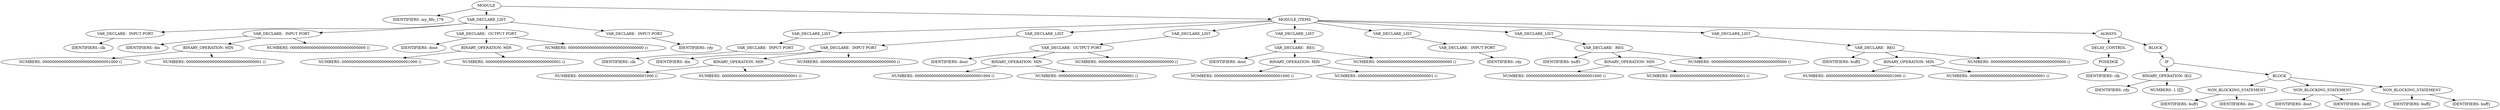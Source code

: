 digraph G {	
ranksep=.25;
	0 [label="MODULE"];
	1 [label="IDENTIFIERS: my_fifo_179"];
	0 -> 1;
	2 [label="VAR_DECLARE_LIST"];
	0 -> 2;
	3 [label="VAR_DECLARE:  INPUT PORT"];
	2 -> 3;
	4 [label="IDENTIFIERS: clk"];
	3 -> 4;
	5 [label="VAR_DECLARE:  INPUT PORT"];
	2 -> 5;
	6 [label="IDENTIFIERS: din"];
	5 -> 6;
	7 [label="BINARY_OPERATION: MIN"];
	5 -> 7;
	8 [label="NUMBERS: 00000000000000000000000000001000 ()"];
	7 -> 8;
	9 [label="NUMBERS: 00000000000000000000000000000001 ()"];
	7 -> 9;
	10 [label="NUMBERS: 00000000000000000000000000000000 ()"];
	5 -> 10;
	11 [label="VAR_DECLARE:  OUTPUT PORT"];
	2 -> 11;
	12 [label="IDENTIFIERS: dout"];
	11 -> 12;
	13 [label="BINARY_OPERATION: MIN"];
	11 -> 13;
	14 [label="NUMBERS: 00000000000000000000000000001000 ()"];
	13 -> 14;
	15 [label="NUMBERS: 00000000000000000000000000000001 ()"];
	13 -> 15;
	16 [label="NUMBERS: 00000000000000000000000000000000 ()"];
	11 -> 16;
	17 [label="VAR_DECLARE:  INPUT PORT"];
	2 -> 17;
	18 [label="IDENTIFIERS: rdy"];
	17 -> 18;
	19 [label="MODULE_ITEMS"];
	0 -> 19;
	20 [label="VAR_DECLARE_LIST"];
	19 -> 20;
	21 [label="VAR_DECLARE:  INPUT PORT"];
	20 -> 21;
	22 [label="IDENTIFIERS: clk"];
	21 -> 22;
	23 [label="VAR_DECLARE_LIST"];
	19 -> 23;
	24 [label="VAR_DECLARE:  INPUT PORT"];
	23 -> 24;
	25 [label="IDENTIFIERS: din"];
	24 -> 25;
	26 [label="BINARY_OPERATION: MIN"];
	24 -> 26;
	27 [label="NUMBERS: 00000000000000000000000000001000 ()"];
	26 -> 27;
	28 [label="NUMBERS: 00000000000000000000000000000001 ()"];
	26 -> 28;
	29 [label="NUMBERS: 00000000000000000000000000000000 ()"];
	24 -> 29;
	30 [label="VAR_DECLARE_LIST"];
	19 -> 30;
	31 [label="VAR_DECLARE:  OUTPUT PORT"];
	30 -> 31;
	32 [label="IDENTIFIERS: dout"];
	31 -> 32;
	33 [label="BINARY_OPERATION: MIN"];
	31 -> 33;
	34 [label="NUMBERS: 00000000000000000000000000001000 ()"];
	33 -> 34;
	35 [label="NUMBERS: 00000000000000000000000000000001 ()"];
	33 -> 35;
	36 [label="NUMBERS: 00000000000000000000000000000000 ()"];
	31 -> 36;
	37 [label="VAR_DECLARE_LIST"];
	19 -> 37;
	38 [label="VAR_DECLARE:  REG"];
	37 -> 38;
	39 [label="IDENTIFIERS: dout"];
	38 -> 39;
	40 [label="BINARY_OPERATION: MIN"];
	38 -> 40;
	41 [label="NUMBERS: 00000000000000000000000000001000 ()"];
	40 -> 41;
	42 [label="NUMBERS: 00000000000000000000000000000001 ()"];
	40 -> 42;
	43 [label="NUMBERS: 00000000000000000000000000000000 ()"];
	38 -> 43;
	44 [label="VAR_DECLARE_LIST"];
	19 -> 44;
	45 [label="VAR_DECLARE:  INPUT PORT"];
	44 -> 45;
	46 [label="IDENTIFIERS: rdy"];
	45 -> 46;
	47 [label="VAR_DECLARE_LIST"];
	19 -> 47;
	48 [label="VAR_DECLARE:  REG"];
	47 -> 48;
	49 [label="IDENTIFIERS: buff1"];
	48 -> 49;
	50 [label="BINARY_OPERATION: MIN"];
	48 -> 50;
	51 [label="NUMBERS: 00000000000000000000000000001000 ()"];
	50 -> 51;
	52 [label="NUMBERS: 00000000000000000000000000000001 ()"];
	50 -> 52;
	53 [label="NUMBERS: 00000000000000000000000000000000 ()"];
	48 -> 53;
	54 [label="VAR_DECLARE_LIST"];
	19 -> 54;
	55 [label="VAR_DECLARE:  REG"];
	54 -> 55;
	56 [label="IDENTIFIERS: buff2"];
	55 -> 56;
	57 [label="BINARY_OPERATION: MIN"];
	55 -> 57;
	58 [label="NUMBERS: 00000000000000000000000000001000 ()"];
	57 -> 58;
	59 [label="NUMBERS: 00000000000000000000000000000001 ()"];
	57 -> 59;
	60 [label="NUMBERS: 00000000000000000000000000000000 ()"];
	55 -> 60;
	61 [label="ALWAYS"];
	19 -> 61;
	62 [label="DELAY_CONTROL"];
	61 -> 62;
	63 [label="POSEDGE"];
	62 -> 63;
	64 [label="IDENTIFIERS: clk"];
	63 -> 64;
	65 [label="BLOCK"];
	61 -> 65;
	66 [label="IF"];
	65 -> 66;
	67 [label="BINARY_OPERATION: lEQ"];
	66 -> 67;
	68 [label="IDENTIFIERS: rdy"];
	67 -> 68;
	69 [label="NUMBERS: 1 ()"];
	67 -> 69;
	70 [label="BLOCK"];
	66 -> 70;
	71 [label="NON_BLOCKING_STATEMENT"];
	70 -> 71;
	72 [label="IDENTIFIERS: buff1"];
	71 -> 72;
	73 [label="IDENTIFIERS: din"];
	71 -> 73;
	74 [label="NON_BLOCKING_STATEMENT"];
	70 -> 74;
	75 [label="IDENTIFIERS: dout"];
	74 -> 75;
	76 [label="IDENTIFIERS: buff2"];
	74 -> 76;
	77 [label="NON_BLOCKING_STATEMENT"];
	70 -> 77;
	78 [label="IDENTIFIERS: buff2"];
	77 -> 78;
	79 [label="IDENTIFIERS: buff1"];
	77 -> 79;
}
